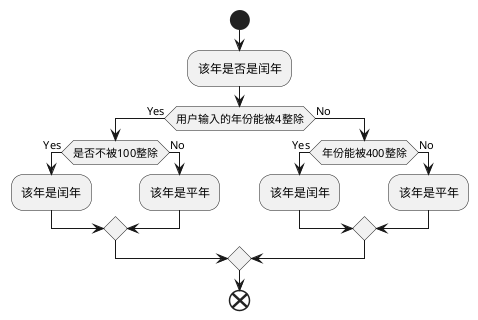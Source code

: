 @startuml
start
:该年是否是闰年;
if (用户输入的年份能被4整除) then (Yes)
    if (是否不被100整除) then (Yes)
    :该年是闰年;
    else (No)
    :该年是平年;
    endif

else (No)
if(年份能被400整除) then (Yes)
    :该年是闰年;
    else (No)
    :该年是平年;
    endif
endif
end
@enduml

